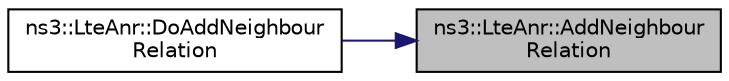 digraph "ns3::LteAnr::AddNeighbourRelation"
{
 // LATEX_PDF_SIZE
  edge [fontname="Helvetica",fontsize="10",labelfontname="Helvetica",labelfontsize="10"];
  node [fontname="Helvetica",fontsize="10",shape=record];
  rankdir="RL";
  Node1 [label="ns3::LteAnr::AddNeighbour\lRelation",height=0.2,width=0.4,color="black", fillcolor="grey75", style="filled", fontcolor="black",tooltip="Provide an advance information about a related neighbouring cell and add it as a new Neighbour Relati..."];
  Node1 -> Node2 [dir="back",color="midnightblue",fontsize="10",style="solid",fontname="Helvetica"];
  Node2 [label="ns3::LteAnr::DoAddNeighbour\lRelation",height=0.2,width=0.4,color="black", fillcolor="white", style="filled",URL="$classns3_1_1_lte_anr.html#a938fd5dabbd1367a1867fdc73e18a33c",tooltip="Implementation of LteAnrSapProvider::AddNeighbourRelation."];
}
